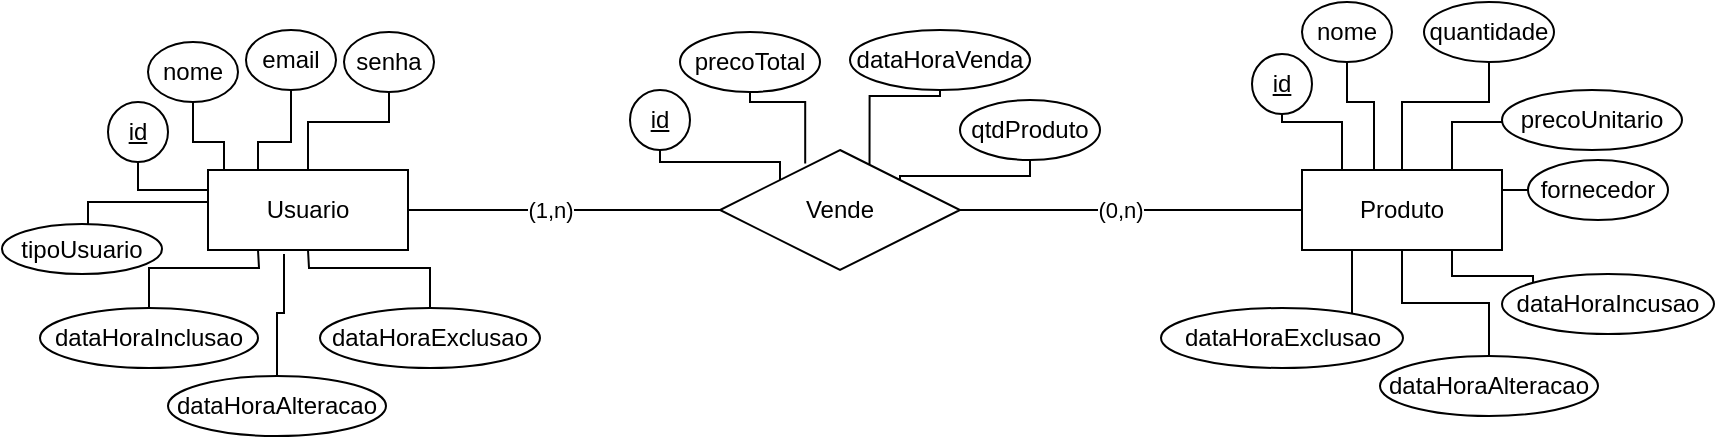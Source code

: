 <mxfile version="20.5.3" type="device" pages="3"><diagram id="OB9lppwr-rdNiMG65Nu_" name="Modelo Conceitual"><mxGraphModel dx="1422" dy="762" grid="1" gridSize="10" guides="1" tooltips="1" connect="1" arrows="1" fold="1" page="1" pageScale="1" pageWidth="1169" pageHeight="827" math="0" shadow="0"><root><mxCell id="0"/><mxCell id="1" parent="0"/><mxCell id="dzyLX2jycpbAWBO8p56G-15" value="" style="edgeStyle=orthogonalEdgeStyle;rounded=0;orthogonalLoop=1;jettySize=auto;html=1;endArrow=none;endFill=0;entryX=0;entryY=0.5;entryDx=0;entryDy=0;" parent="1" source="dzyLX2jycpbAWBO8p56G-10" target="dzyLX2jycpbAWBO8p56G-11" edge="1"><mxGeometry relative="1" as="geometry"><mxPoint x="449" y="417" as="targetPoint"/></mxGeometry></mxCell><mxCell id="2szGteIQ8pN-v9KQJm1P-29" value="(1,n)" style="edgeLabel;html=1;align=center;verticalAlign=middle;resizable=0;points=[];" parent="dzyLX2jycpbAWBO8p56G-15" vertex="1" connectable="0"><mxGeometry x="-0.156" y="-2" relative="1" as="geometry"><mxPoint x="5" y="-2" as="offset"/></mxGeometry></mxCell><mxCell id="dzyLX2jycpbAWBO8p56G-10" value="Usuario" style="whiteSpace=wrap;html=1;align=center;" parent="1" vertex="1"><mxGeometry x="264" y="397" width="100" height="40" as="geometry"/></mxCell><mxCell id="Txo3uSjLHRbJPgsirXai-2" style="edgeStyle=orthogonalEdgeStyle;rounded=0;orthogonalLoop=1;jettySize=auto;html=1;exitX=1;exitY=0;exitDx=0;exitDy=0;entryX=0.5;entryY=1;entryDx=0;entryDy=0;endArrow=none;endFill=0;" parent="1" source="dzyLX2jycpbAWBO8p56G-11" target="2szGteIQ8pN-v9KQJm1P-20" edge="1"><mxGeometry relative="1" as="geometry"><Array as="points"><mxPoint x="610" y="400"/><mxPoint x="675" y="400"/></Array></mxGeometry></mxCell><mxCell id="dzyLX2jycpbAWBO8p56G-11" value="Vende" style="shape=rhombus;perimeter=rhombusPerimeter;whiteSpace=wrap;html=1;align=center;" parent="1" vertex="1"><mxGeometry x="520" y="387" width="120" height="60" as="geometry"/></mxCell><mxCell id="dzyLX2jycpbAWBO8p56G-16" value="" style="edgeStyle=orthogonalEdgeStyle;rounded=0;orthogonalLoop=1;jettySize=auto;html=1;endArrow=none;endFill=0;" parent="1" source="dzyLX2jycpbAWBO8p56G-12" target="dzyLX2jycpbAWBO8p56G-11" edge="1"><mxGeometry relative="1" as="geometry"/></mxCell><mxCell id="Txo3uSjLHRbJPgsirXai-1" value="(0,n)" style="edgeLabel;html=1;align=center;verticalAlign=middle;resizable=0;points=[];" parent="dzyLX2jycpbAWBO8p56G-16" vertex="1" connectable="0"><mxGeometry x="-0.158" y="-2" relative="1" as="geometry"><mxPoint x="-19" y="2" as="offset"/></mxGeometry></mxCell><mxCell id="DW2xXvrFZIgf2HPN0glO-2" style="edgeStyle=orthogonalEdgeStyle;rounded=0;orthogonalLoop=1;jettySize=auto;html=1;exitX=0.75;exitY=1;exitDx=0;exitDy=0;entryX=0;entryY=0;entryDx=0;entryDy=0;endArrow=none;endFill=0;" parent="1" source="dzyLX2jycpbAWBO8p56G-12" target="dzyLX2jycpbAWBO8p56G-30" edge="1"><mxGeometry relative="1" as="geometry"><Array as="points"><mxPoint x="886" y="450"/><mxPoint x="926" y="450"/></Array></mxGeometry></mxCell><mxCell id="dzyLX2jycpbAWBO8p56G-12" value="Produto" style="whiteSpace=wrap;html=1;align=center;" parent="1" vertex="1"><mxGeometry x="811" y="397" width="100" height="40" as="geometry"/></mxCell><mxCell id="dzyLX2jycpbAWBO8p56G-21" style="edgeStyle=orthogonalEdgeStyle;rounded=0;orthogonalLoop=1;jettySize=auto;html=1;endArrow=none;endFill=0;entryX=0.25;entryY=0;entryDx=0;entryDy=0;exitX=0.5;exitY=1;exitDx=0;exitDy=0;" parent="1" source="dzyLX2jycpbAWBO8p56G-20" target="dzyLX2jycpbAWBO8p56G-12" edge="1"><mxGeometry relative="1" as="geometry"><Array as="points"><mxPoint x="801" y="373"/><mxPoint x="831" y="373"/><mxPoint x="831" y="397"/></Array></mxGeometry></mxCell><mxCell id="dzyLX2jycpbAWBO8p56G-20" value="id" style="ellipse;whiteSpace=wrap;html=1;align=center;fontStyle=4;" parent="1" vertex="1"><mxGeometry x="786" y="339" width="30" height="30" as="geometry"/></mxCell><mxCell id="dzyLX2jycpbAWBO8p56G-23" style="edgeStyle=orthogonalEdgeStyle;rounded=0;orthogonalLoop=1;jettySize=auto;html=1;entryX=0.355;entryY=0.002;entryDx=0;entryDy=0;endArrow=none;endFill=0;entryPerimeter=0;" parent="1" source="dzyLX2jycpbAWBO8p56G-22" target="dzyLX2jycpbAWBO8p56G-12" edge="1"><mxGeometry relative="1" as="geometry"><Array as="points"><mxPoint x="834" y="363"/><mxPoint x="847" y="363"/><mxPoint x="847" y="397"/></Array></mxGeometry></mxCell><mxCell id="dzyLX2jycpbAWBO8p56G-22" value="nome" style="ellipse;whiteSpace=wrap;html=1;align=center;" parent="1" vertex="1"><mxGeometry x="811" y="313" width="45" height="30" as="geometry"/></mxCell><mxCell id="dzyLX2jycpbAWBO8p56G-25" style="edgeStyle=orthogonalEdgeStyle;rounded=0;orthogonalLoop=1;jettySize=auto;html=1;entryX=0.5;entryY=0;entryDx=0;entryDy=0;endArrow=none;endFill=0;exitX=0.5;exitY=1;exitDx=0;exitDy=0;" parent="1" source="dzyLX2jycpbAWBO8p56G-24" target="dzyLX2jycpbAWBO8p56G-12" edge="1"><mxGeometry relative="1" as="geometry"><Array as="points"><mxPoint x="905" y="363"/><mxPoint x="861" y="363"/></Array></mxGeometry></mxCell><mxCell id="dzyLX2jycpbAWBO8p56G-24" value="quantidade" style="ellipse;whiteSpace=wrap;html=1;align=center;" parent="1" vertex="1"><mxGeometry x="872" y="313" width="65" height="30" as="geometry"/></mxCell><mxCell id="dzyLX2jycpbAWBO8p56G-27" style="edgeStyle=orthogonalEdgeStyle;rounded=0;orthogonalLoop=1;jettySize=auto;html=1;entryX=0.75;entryY=0;entryDx=0;entryDy=0;endArrow=none;endFill=0;exitX=0;exitY=1;exitDx=0;exitDy=0;" parent="1" source="dzyLX2jycpbAWBO8p56G-26" target="dzyLX2jycpbAWBO8p56G-12" edge="1"><mxGeometry relative="1" as="geometry"><Array as="points"><mxPoint x="924" y="373"/><mxPoint x="886" y="373"/></Array></mxGeometry></mxCell><mxCell id="dzyLX2jycpbAWBO8p56G-26" value="precoUnitario" style="ellipse;whiteSpace=wrap;html=1;align=center;" parent="1" vertex="1"><mxGeometry x="911" y="357" width="90" height="30" as="geometry"/></mxCell><mxCell id="dzyLX2jycpbAWBO8p56G-32" style="edgeStyle=orthogonalEdgeStyle;rounded=0;orthogonalLoop=1;jettySize=auto;html=1;entryX=1;entryY=0.25;entryDx=0;entryDy=0;endArrow=none;endFill=0;" parent="1" source="dzyLX2jycpbAWBO8p56G-28" target="dzyLX2jycpbAWBO8p56G-12" edge="1"><mxGeometry relative="1" as="geometry"><Array as="points"><mxPoint x="921" y="407"/><mxPoint x="921" y="407"/></Array></mxGeometry></mxCell><mxCell id="dzyLX2jycpbAWBO8p56G-28" value="fornecedor" style="ellipse;whiteSpace=wrap;html=1;align=center;" parent="1" vertex="1"><mxGeometry x="924" y="392" width="70" height="30" as="geometry"/></mxCell><mxCell id="dzyLX2jycpbAWBO8p56G-30" value="dataHoraIncusao" style="ellipse;whiteSpace=wrap;html=1;align=center;" parent="1" vertex="1"><mxGeometry x="911" y="449" width="106" height="30" as="geometry"/></mxCell><mxCell id="dzyLX2jycpbAWBO8p56G-34" style="edgeStyle=orthogonalEdgeStyle;rounded=0;orthogonalLoop=1;jettySize=auto;html=1;entryX=0.25;entryY=1;entryDx=0;entryDy=0;endArrow=none;endFill=0;exitX=0.5;exitY=0;exitDx=0;exitDy=0;" parent="1" source="dzyLX2jycpbAWBO8p56G-33" target="dzyLX2jycpbAWBO8p56G-12" edge="1"><mxGeometry relative="1" as="geometry"><Array as="points"><mxPoint x="836" y="473"/></Array></mxGeometry></mxCell><mxCell id="dzyLX2jycpbAWBO8p56G-33" value="dataHoraExclusao" style="ellipse;whiteSpace=wrap;html=1;align=center;" parent="1" vertex="1"><mxGeometry x="740.5" y="466" width="121" height="30" as="geometry"/></mxCell><mxCell id="dzyLX2jycpbAWBO8p56G-41" style="edgeStyle=orthogonalEdgeStyle;rounded=0;orthogonalLoop=1;jettySize=auto;html=1;entryX=0;entryY=0.25;entryDx=0;entryDy=0;endArrow=none;endFill=0;" parent="1" source="dzyLX2jycpbAWBO8p56G-39" target="dzyLX2jycpbAWBO8p56G-10" edge="1"><mxGeometry relative="1" as="geometry"><Array as="points"><mxPoint x="229" y="407"/></Array></mxGeometry></mxCell><mxCell id="dzyLX2jycpbAWBO8p56G-39" value="id" style="ellipse;whiteSpace=wrap;html=1;align=center;fontStyle=4;" parent="1" vertex="1"><mxGeometry x="214" y="363" width="30" height="30" as="geometry"/></mxCell><mxCell id="dzyLX2jycpbAWBO8p56G-43" style="edgeStyle=orthogonalEdgeStyle;rounded=0;orthogonalLoop=1;jettySize=auto;html=1;entryX=0.25;entryY=0;entryDx=0;entryDy=0;endArrow=none;endFill=0;" parent="1" source="dzyLX2jycpbAWBO8p56G-40" target="dzyLX2jycpbAWBO8p56G-10" edge="1"><mxGeometry relative="1" as="geometry"><Array as="points"><mxPoint x="256" y="383"/><mxPoint x="272" y="383"/><mxPoint x="272" y="397"/></Array></mxGeometry></mxCell><mxCell id="dzyLX2jycpbAWBO8p56G-40" value="nome" style="ellipse;whiteSpace=wrap;html=1;align=center;" parent="1" vertex="1"><mxGeometry x="234" y="333" width="45" height="30" as="geometry"/></mxCell><mxCell id="dzyLX2jycpbAWBO8p56G-45" style="edgeStyle=orthogonalEdgeStyle;rounded=0;orthogonalLoop=1;jettySize=auto;html=1;entryX=0.25;entryY=0;entryDx=0;entryDy=0;endArrow=none;endFill=0;" parent="1" source="dzyLX2jycpbAWBO8p56G-44" target="dzyLX2jycpbAWBO8p56G-10" edge="1"><mxGeometry relative="1" as="geometry"><Array as="points"><mxPoint x="306" y="383"/><mxPoint x="289" y="383"/></Array></mxGeometry></mxCell><mxCell id="dzyLX2jycpbAWBO8p56G-44" value="email" style="ellipse;whiteSpace=wrap;html=1;align=center;" parent="1" vertex="1"><mxGeometry x="283" y="327" width="45" height="30" as="geometry"/></mxCell><mxCell id="dzyLX2jycpbAWBO8p56G-47" style="edgeStyle=orthogonalEdgeStyle;rounded=0;orthogonalLoop=1;jettySize=auto;html=1;entryX=0.5;entryY=0;entryDx=0;entryDy=0;endArrow=none;endFill=0;" parent="1" source="dzyLX2jycpbAWBO8p56G-46" target="dzyLX2jycpbAWBO8p56G-10" edge="1"><mxGeometry relative="1" as="geometry"><Array as="points"><mxPoint x="354" y="373"/><mxPoint x="314" y="373"/></Array></mxGeometry></mxCell><mxCell id="dzyLX2jycpbAWBO8p56G-46" value="senha" style="ellipse;whiteSpace=wrap;html=1;align=center;" parent="1" vertex="1"><mxGeometry x="332" y="328" width="45" height="30" as="geometry"/></mxCell><mxCell id="2szGteIQ8pN-v9KQJm1P-12" style="edgeStyle=orthogonalEdgeStyle;rounded=0;orthogonalLoop=1;jettySize=auto;html=1;entryX=0;entryY=0.5;entryDx=0;entryDy=0;endArrow=none;endFill=0;" parent="1" source="2szGteIQ8pN-v9KQJm1P-1" target="dzyLX2jycpbAWBO8p56G-10" edge="1"><mxGeometry relative="1" as="geometry"><Array as="points"><mxPoint x="204" y="413"/><mxPoint x="264" y="413"/></Array></mxGeometry></mxCell><mxCell id="2szGteIQ8pN-v9KQJm1P-1" value="tipoUsuario" style="ellipse;whiteSpace=wrap;html=1;align=center;" parent="1" vertex="1"><mxGeometry x="161" y="424" width="80" height="25" as="geometry"/></mxCell><mxCell id="2szGteIQ8pN-v9KQJm1P-8" style="edgeStyle=orthogonalEdgeStyle;rounded=0;orthogonalLoop=1;jettySize=auto;html=1;entryX=0.5;entryY=1;entryDx=0;entryDy=0;endArrow=none;endFill=0;exitX=0.5;exitY=0;exitDx=0;exitDy=0;" parent="1" source="2szGteIQ8pN-v9KQJm1P-9" edge="1"><mxGeometry relative="1" as="geometry"><mxPoint x="314" y="437" as="targetPoint"/></mxGeometry></mxCell><mxCell id="2szGteIQ8pN-v9KQJm1P-9" value="dataHoraExclusao" style="ellipse;whiteSpace=wrap;html=1;align=center;" parent="1" vertex="1"><mxGeometry x="320" y="466" width="110" height="30" as="geometry"/></mxCell><mxCell id="2szGteIQ8pN-v9KQJm1P-10" style="edgeStyle=orthogonalEdgeStyle;rounded=0;orthogonalLoop=1;jettySize=auto;html=1;entryX=0.25;entryY=1;entryDx=0;entryDy=0;endArrow=none;endFill=0;" parent="1" source="2szGteIQ8pN-v9KQJm1P-11" edge="1"><mxGeometry relative="1" as="geometry"><mxPoint x="289" y="437" as="targetPoint"/></mxGeometry></mxCell><mxCell id="2szGteIQ8pN-v9KQJm1P-11" value="dataHoraInclusao" style="ellipse;whiteSpace=wrap;html=1;align=center;" parent="1" vertex="1"><mxGeometry x="180" y="466" width="109" height="30" as="geometry"/></mxCell><mxCell id="2szGteIQ8pN-v9KQJm1P-14" style="edgeStyle=orthogonalEdgeStyle;rounded=0;orthogonalLoop=1;jettySize=auto;html=1;entryX=0;entryY=0;entryDx=0;entryDy=0;endArrow=none;endFill=0;" parent="1" source="2szGteIQ8pN-v9KQJm1P-13" target="dzyLX2jycpbAWBO8p56G-11" edge="1"><mxGeometry relative="1" as="geometry"><Array as="points"><mxPoint x="490" y="393"/><mxPoint x="550" y="393"/></Array></mxGeometry></mxCell><mxCell id="2szGteIQ8pN-v9KQJm1P-13" value="id" style="ellipse;whiteSpace=wrap;html=1;align=center;fontStyle=4;" parent="1" vertex="1"><mxGeometry x="475" y="357" width="30" height="30" as="geometry"/></mxCell><mxCell id="2szGteIQ8pN-v9KQJm1P-17" style="edgeStyle=orthogonalEdgeStyle;rounded=0;orthogonalLoop=1;jettySize=auto;html=1;entryX=0.355;entryY=0.113;entryDx=0;entryDy=0;entryPerimeter=0;endArrow=none;endFill=0;exitX=1;exitY=1;exitDx=0;exitDy=0;" parent="1" target="dzyLX2jycpbAWBO8p56G-11" edge="1"><mxGeometry relative="1" as="geometry"><Array as="points"><mxPoint x="535" y="347"/><mxPoint x="535" y="363"/><mxPoint x="563" y="363"/></Array><mxPoint x="538.749" y="346.607" as="sourcePoint"/></mxGeometry></mxCell><mxCell id="2szGteIQ8pN-v9KQJm1P-20" value="qtdProduto" style="ellipse;whiteSpace=wrap;html=1;align=center;" parent="1" vertex="1"><mxGeometry x="640" y="362" width="70" height="30" as="geometry"/></mxCell><mxCell id="DW2xXvrFZIgf2HPN0glO-1" style="edgeStyle=orthogonalEdgeStyle;rounded=0;orthogonalLoop=1;jettySize=auto;html=1;entryX=0.623;entryY=0.117;entryDx=0;entryDy=0;entryPerimeter=0;endArrow=none;endFill=0;exitX=0;exitY=1;exitDx=0;exitDy=0;" parent="1" source="2szGteIQ8pN-v9KQJm1P-24" target="dzyLX2jycpbAWBO8p56G-11" edge="1"><mxGeometry relative="1" as="geometry"><Array as="points"><mxPoint x="630" y="346"/><mxPoint x="630" y="360"/><mxPoint x="595" y="360"/></Array></mxGeometry></mxCell><mxCell id="2szGteIQ8pN-v9KQJm1P-24" value="dataHoraVenda" style="ellipse;whiteSpace=wrap;html=1;align=center;" parent="1" vertex="1"><mxGeometry x="585" y="327" width="90" height="30" as="geometry"/></mxCell><mxCell id="n13D0piX1yz1_QzALFmb-1" value="precoTotal" style="ellipse;whiteSpace=wrap;html=1;align=center;" parent="1" vertex="1"><mxGeometry x="500" y="328" width="70" height="30" as="geometry"/></mxCell><mxCell id="ehakkXmJ5wqz8p7JcaBS-2" style="edgeStyle=orthogonalEdgeStyle;rounded=0;orthogonalLoop=1;jettySize=auto;html=1;entryX=0.38;entryY=1.05;entryDx=0;entryDy=0;entryPerimeter=0;endArrow=none;endFill=0;" parent="1" source="ehakkXmJ5wqz8p7JcaBS-1" target="dzyLX2jycpbAWBO8p56G-10" edge="1"><mxGeometry relative="1" as="geometry"/></mxCell><mxCell id="ehakkXmJ5wqz8p7JcaBS-1" value="dataHoraAlteracao" style="ellipse;whiteSpace=wrap;html=1;align=center;" parent="1" vertex="1"><mxGeometry x="244" y="500" width="109" height="30" as="geometry"/></mxCell><mxCell id="ehakkXmJ5wqz8p7JcaBS-3" style="edgeStyle=orthogonalEdgeStyle;rounded=0;orthogonalLoop=1;jettySize=auto;html=1;exitX=0.5;exitY=1;exitDx=0;exitDy=0;endArrow=none;endFill=0;" parent="1" source="ehakkXmJ5wqz8p7JcaBS-1" target="ehakkXmJ5wqz8p7JcaBS-1" edge="1"><mxGeometry relative="1" as="geometry"/></mxCell><mxCell id="ehakkXmJ5wqz8p7JcaBS-6" style="edgeStyle=orthogonalEdgeStyle;rounded=0;orthogonalLoop=1;jettySize=auto;html=1;endArrow=none;endFill=0;" parent="1" source="ehakkXmJ5wqz8p7JcaBS-4" target="dzyLX2jycpbAWBO8p56G-12" edge="1"><mxGeometry relative="1" as="geometry"/></mxCell><mxCell id="ehakkXmJ5wqz8p7JcaBS-4" value="dataHoraAlteracao" style="ellipse;whiteSpace=wrap;html=1;align=center;" parent="1" vertex="1"><mxGeometry x="850" y="490" width="109" height="30" as="geometry"/></mxCell><mxCell id="ehakkXmJ5wqz8p7JcaBS-5" style="edgeStyle=orthogonalEdgeStyle;rounded=0;orthogonalLoop=1;jettySize=auto;html=1;exitX=0.5;exitY=1;exitDx=0;exitDy=0;endArrow=none;endFill=0;" parent="1" source="dzyLX2jycpbAWBO8p56G-33" target="dzyLX2jycpbAWBO8p56G-33" edge="1"><mxGeometry relative="1" as="geometry"/></mxCell></root></mxGraphModel></diagram><diagram id="KXEafEsIGZHCnKGRv0k4" name="Modelo Lógico"><mxGraphModel dx="1422" dy="762" grid="1" gridSize="10" guides="1" tooltips="1" connect="1" arrows="1" fold="1" page="1" pageScale="1" pageWidth="1169" pageHeight="827" math="0" shadow="0"><root><mxCell id="0"/><mxCell id="1" parent="0"/><mxCell id="l21XDHz1w1v2qIq4sJKr-14" value="Usuario" style="shape=table;startSize=30;container=1;collapsible=1;childLayout=tableLayout;fixedRows=1;rowLines=0;fontStyle=1;align=center;resizeLast=1;" parent="1" vertex="1"><mxGeometry x="110" y="289" width="210" height="280" as="geometry"/></mxCell><mxCell id="l21XDHz1w1v2qIq4sJKr-15" value="" style="shape=tableRow;horizontal=0;startSize=0;swimlaneHead=0;swimlaneBody=0;fillColor=none;collapsible=0;dropTarget=0;points=[[0,0.5],[1,0.5]];portConstraint=eastwest;top=0;left=0;right=0;bottom=1;" parent="l21XDHz1w1v2qIq4sJKr-14" vertex="1"><mxGeometry y="30" width="210" height="30" as="geometry"/></mxCell><mxCell id="l21XDHz1w1v2qIq4sJKr-16" value="PK" style="shape=partialRectangle;connectable=0;fillColor=none;top=0;left=0;bottom=0;right=0;fontStyle=1;overflow=hidden;" parent="l21XDHz1w1v2qIq4sJKr-15" vertex="1"><mxGeometry width="30" height="30" as="geometry"><mxRectangle width="30" height="30" as="alternateBounds"/></mxGeometry></mxCell><mxCell id="l21XDHz1w1v2qIq4sJKr-17" value="id: int" style="shape=partialRectangle;connectable=0;fillColor=none;top=0;left=0;bottom=0;right=0;align=left;spacingLeft=6;fontStyle=5;overflow=hidden;" parent="l21XDHz1w1v2qIq4sJKr-15" vertex="1"><mxGeometry x="30" width="180" height="30" as="geometry"><mxRectangle width="180" height="30" as="alternateBounds"/></mxGeometry></mxCell><mxCell id="l21XDHz1w1v2qIq4sJKr-18" value="" style="shape=tableRow;horizontal=0;startSize=0;swimlaneHead=0;swimlaneBody=0;fillColor=none;collapsible=0;dropTarget=0;points=[[0,0.5],[1,0.5]];portConstraint=eastwest;top=0;left=0;right=0;bottom=0;" parent="l21XDHz1w1v2qIq4sJKr-14" vertex="1"><mxGeometry y="60" width="210" height="30" as="geometry"/></mxCell><mxCell id="l21XDHz1w1v2qIq4sJKr-19" value="" style="shape=partialRectangle;connectable=0;fillColor=none;top=0;left=0;bottom=0;right=0;editable=1;overflow=hidden;" parent="l21XDHz1w1v2qIq4sJKr-18" vertex="1"><mxGeometry width="30" height="30" as="geometry"><mxRectangle width="30" height="30" as="alternateBounds"/></mxGeometry></mxCell><mxCell id="l21XDHz1w1v2qIq4sJKr-20" value="nome: varchar(100)" style="shape=partialRectangle;connectable=0;fillColor=none;top=0;left=0;bottom=0;right=0;align=left;spacingLeft=6;overflow=hidden;" parent="l21XDHz1w1v2qIq4sJKr-18" vertex="1"><mxGeometry x="30" width="180" height="30" as="geometry"><mxRectangle width="180" height="30" as="alternateBounds"/></mxGeometry></mxCell><mxCell id="l21XDHz1w1v2qIq4sJKr-21" value="" style="shape=tableRow;horizontal=0;startSize=0;swimlaneHead=0;swimlaneBody=0;fillColor=none;collapsible=0;dropTarget=0;points=[[0,0.5],[1,0.5]];portConstraint=eastwest;top=0;left=0;right=0;bottom=0;" parent="l21XDHz1w1v2qIq4sJKr-14" vertex="1"><mxGeometry y="90" width="210" height="30" as="geometry"/></mxCell><mxCell id="l21XDHz1w1v2qIq4sJKr-22" value="" style="shape=partialRectangle;connectable=0;fillColor=none;top=0;left=0;bottom=0;right=0;editable=1;overflow=hidden;" parent="l21XDHz1w1v2qIq4sJKr-21" vertex="1"><mxGeometry width="30" height="30" as="geometry"><mxRectangle width="30" height="30" as="alternateBounds"/></mxGeometry></mxCell><mxCell id="l21XDHz1w1v2qIq4sJKr-23" value="email: varchar(100)" style="shape=partialRectangle;connectable=0;fillColor=none;top=0;left=0;bottom=0;right=0;align=left;spacingLeft=6;overflow=hidden;" parent="l21XDHz1w1v2qIq4sJKr-21" vertex="1"><mxGeometry x="30" width="180" height="30" as="geometry"><mxRectangle width="180" height="30" as="alternateBounds"/></mxGeometry></mxCell><mxCell id="l21XDHz1w1v2qIq4sJKr-24" value="" style="shape=tableRow;horizontal=0;startSize=0;swimlaneHead=0;swimlaneBody=0;fillColor=none;collapsible=0;dropTarget=0;points=[[0,0.5],[1,0.5]];portConstraint=eastwest;top=0;left=0;right=0;bottom=0;" parent="l21XDHz1w1v2qIq4sJKr-14" vertex="1"><mxGeometry y="120" width="210" height="30" as="geometry"/></mxCell><mxCell id="l21XDHz1w1v2qIq4sJKr-25" value="" style="shape=partialRectangle;connectable=0;fillColor=none;top=0;left=0;bottom=0;right=0;editable=1;overflow=hidden;" parent="l21XDHz1w1v2qIq4sJKr-24" vertex="1"><mxGeometry width="30" height="30" as="geometry"><mxRectangle width="30" height="30" as="alternateBounds"/></mxGeometry></mxCell><mxCell id="l21XDHz1w1v2qIq4sJKr-26" value="senha: varchar(100)" style="shape=partialRectangle;connectable=0;fillColor=none;top=0;left=0;bottom=0;right=0;align=left;spacingLeft=6;overflow=hidden;" parent="l21XDHz1w1v2qIq4sJKr-24" vertex="1"><mxGeometry x="30" width="180" height="30" as="geometry"><mxRectangle width="180" height="30" as="alternateBounds"/></mxGeometry></mxCell><mxCell id="s7i6ricLxb5Tx8i-xZ4m-1" value="" style="shape=tableRow;horizontal=0;startSize=0;swimlaneHead=0;swimlaneBody=0;fillColor=none;collapsible=0;dropTarget=0;points=[[0,0.5],[1,0.5]];portConstraint=eastwest;top=0;left=0;right=0;bottom=0;" parent="l21XDHz1w1v2qIq4sJKr-14" vertex="1"><mxGeometry y="150" width="210" height="30" as="geometry"/></mxCell><mxCell id="s7i6ricLxb5Tx8i-xZ4m-2" value="" style="shape=partialRectangle;connectable=0;fillColor=none;top=0;left=0;bottom=0;right=0;editable=1;overflow=hidden;" parent="s7i6ricLxb5Tx8i-xZ4m-1" vertex="1"><mxGeometry width="30" height="30" as="geometry"><mxRectangle width="30" height="30" as="alternateBounds"/></mxGeometry></mxCell><mxCell id="s7i6ricLxb5Tx8i-xZ4m-3" value="tipoUsuario: varchar(100)" style="shape=partialRectangle;connectable=0;fillColor=none;top=0;left=0;bottom=0;right=0;align=left;spacingLeft=6;overflow=hidden;" parent="s7i6ricLxb5Tx8i-xZ4m-1" vertex="1"><mxGeometry x="30" width="180" height="30" as="geometry"><mxRectangle width="180" height="30" as="alternateBounds"/></mxGeometry></mxCell><mxCell id="s7i6ricLxb5Tx8i-xZ4m-4" value="" style="shape=tableRow;horizontal=0;startSize=0;swimlaneHead=0;swimlaneBody=0;fillColor=none;collapsible=0;dropTarget=0;points=[[0,0.5],[1,0.5]];portConstraint=eastwest;top=0;left=0;right=0;bottom=0;" parent="l21XDHz1w1v2qIq4sJKr-14" vertex="1"><mxGeometry y="180" width="210" height="30" as="geometry"/></mxCell><mxCell id="s7i6ricLxb5Tx8i-xZ4m-5" value="" style="shape=partialRectangle;connectable=0;fillColor=none;top=0;left=0;bottom=0;right=0;editable=1;overflow=hidden;" parent="s7i6ricLxb5Tx8i-xZ4m-4" vertex="1"><mxGeometry width="30" height="30" as="geometry"><mxRectangle width="30" height="30" as="alternateBounds"/></mxGeometry></mxCell><mxCell id="s7i6ricLxb5Tx8i-xZ4m-6" value="dataHoraInclusao: datetime" style="shape=partialRectangle;connectable=0;fillColor=none;top=0;left=0;bottom=0;right=0;align=left;spacingLeft=6;overflow=hidden;" parent="s7i6ricLxb5Tx8i-xZ4m-4" vertex="1"><mxGeometry x="30" width="180" height="30" as="geometry"><mxRectangle width="180" height="30" as="alternateBounds"/></mxGeometry></mxCell><mxCell id="s7i6ricLxb5Tx8i-xZ4m-7" value="" style="shape=tableRow;horizontal=0;startSize=0;swimlaneHead=0;swimlaneBody=0;fillColor=none;collapsible=0;dropTarget=0;points=[[0,0.5],[1,0.5]];portConstraint=eastwest;top=0;left=0;right=0;bottom=0;" parent="l21XDHz1w1v2qIq4sJKr-14" vertex="1"><mxGeometry y="210" width="210" height="30" as="geometry"/></mxCell><mxCell id="s7i6ricLxb5Tx8i-xZ4m-8" value="" style="shape=partialRectangle;connectable=0;fillColor=none;top=0;left=0;bottom=0;right=0;editable=1;overflow=hidden;" parent="s7i6ricLxb5Tx8i-xZ4m-7" vertex="1"><mxGeometry width="30" height="30" as="geometry"><mxRectangle width="30" height="30" as="alternateBounds"/></mxGeometry></mxCell><mxCell id="s7i6ricLxb5Tx8i-xZ4m-9" value="dataHoraAlteracao: datetime" style="shape=partialRectangle;connectable=0;fillColor=none;top=0;left=0;bottom=0;right=0;align=left;spacingLeft=6;overflow=hidden;" parent="s7i6ricLxb5Tx8i-xZ4m-7" vertex="1"><mxGeometry x="30" width="180" height="30" as="geometry"><mxRectangle width="180" height="30" as="alternateBounds"/></mxGeometry></mxCell><mxCell id="vGY_Ex6bZKk4yXS_QQoA-1" value="" style="shape=tableRow;horizontal=0;startSize=0;swimlaneHead=0;swimlaneBody=0;fillColor=none;collapsible=0;dropTarget=0;points=[[0,0.5],[1,0.5]];portConstraint=eastwest;top=0;left=0;right=0;bottom=0;" parent="l21XDHz1w1v2qIq4sJKr-14" vertex="1"><mxGeometry y="240" width="210" height="30" as="geometry"/></mxCell><mxCell id="vGY_Ex6bZKk4yXS_QQoA-2" value="" style="shape=partialRectangle;connectable=0;fillColor=none;top=0;left=0;bottom=0;right=0;editable=1;overflow=hidden;" parent="vGY_Ex6bZKk4yXS_QQoA-1" vertex="1"><mxGeometry width="30" height="30" as="geometry"><mxRectangle width="30" height="30" as="alternateBounds"/></mxGeometry></mxCell><mxCell id="vGY_Ex6bZKk4yXS_QQoA-3" value="dataHoraExclusao: datetime" style="shape=partialRectangle;connectable=0;fillColor=none;top=0;left=0;bottom=0;right=0;align=left;spacingLeft=6;overflow=hidden;" parent="vGY_Ex6bZKk4yXS_QQoA-1" vertex="1"><mxGeometry x="30" width="180" height="30" as="geometry"><mxRectangle width="180" height="30" as="alternateBounds"/></mxGeometry></mxCell><mxCell id="l21XDHz1w1v2qIq4sJKr-40" value="Produto" style="shape=table;startSize=30;container=1;collapsible=1;childLayout=tableLayout;fixedRows=1;rowLines=0;fontStyle=1;align=center;resizeLast=1;" parent="1" vertex="1"><mxGeometry x="840" y="289" width="200" height="280" as="geometry"/></mxCell><mxCell id="l21XDHz1w1v2qIq4sJKr-41" value="" style="shape=tableRow;horizontal=0;startSize=0;swimlaneHead=0;swimlaneBody=0;fillColor=none;collapsible=0;dropTarget=0;points=[[0,0.5],[1,0.5]];portConstraint=eastwest;top=0;left=0;right=0;bottom=1;" parent="l21XDHz1w1v2qIq4sJKr-40" vertex="1"><mxGeometry y="30" width="200" height="30" as="geometry"/></mxCell><mxCell id="l21XDHz1w1v2qIq4sJKr-42" value="PK" style="shape=partialRectangle;connectable=0;fillColor=none;top=0;left=0;bottom=0;right=0;fontStyle=1;overflow=hidden;" parent="l21XDHz1w1v2qIq4sJKr-41" vertex="1"><mxGeometry width="30" height="30" as="geometry"><mxRectangle width="30" height="30" as="alternateBounds"/></mxGeometry></mxCell><mxCell id="l21XDHz1w1v2qIq4sJKr-43" value="id: int" style="shape=partialRectangle;connectable=0;fillColor=none;top=0;left=0;bottom=0;right=0;align=left;spacingLeft=6;fontStyle=5;overflow=hidden;" parent="l21XDHz1w1v2qIq4sJKr-41" vertex="1"><mxGeometry x="30" width="170" height="30" as="geometry"><mxRectangle width="170" height="30" as="alternateBounds"/></mxGeometry></mxCell><mxCell id="l21XDHz1w1v2qIq4sJKr-44" value="" style="shape=tableRow;horizontal=0;startSize=0;swimlaneHead=0;swimlaneBody=0;fillColor=none;collapsible=0;dropTarget=0;points=[[0,0.5],[1,0.5]];portConstraint=eastwest;top=0;left=0;right=0;bottom=0;" parent="l21XDHz1w1v2qIq4sJKr-40" vertex="1"><mxGeometry y="60" width="200" height="30" as="geometry"/></mxCell><mxCell id="l21XDHz1w1v2qIq4sJKr-45" value="" style="shape=partialRectangle;connectable=0;fillColor=none;top=0;left=0;bottom=0;right=0;editable=1;overflow=hidden;" parent="l21XDHz1w1v2qIq4sJKr-44" vertex="1"><mxGeometry width="30" height="30" as="geometry"><mxRectangle width="30" height="30" as="alternateBounds"/></mxGeometry></mxCell><mxCell id="l21XDHz1w1v2qIq4sJKr-46" value="nome: varchar(100)" style="shape=partialRectangle;connectable=0;fillColor=none;top=0;left=0;bottom=0;right=0;align=left;spacingLeft=6;overflow=hidden;" parent="l21XDHz1w1v2qIq4sJKr-44" vertex="1"><mxGeometry x="30" width="170" height="30" as="geometry"><mxRectangle width="170" height="30" as="alternateBounds"/></mxGeometry></mxCell><mxCell id="l21XDHz1w1v2qIq4sJKr-47" value="" style="shape=tableRow;horizontal=0;startSize=0;swimlaneHead=0;swimlaneBody=0;fillColor=none;collapsible=0;dropTarget=0;points=[[0,0.5],[1,0.5]];portConstraint=eastwest;top=0;left=0;right=0;bottom=0;" parent="l21XDHz1w1v2qIq4sJKr-40" vertex="1"><mxGeometry y="90" width="200" height="30" as="geometry"/></mxCell><mxCell id="l21XDHz1w1v2qIq4sJKr-48" value="" style="shape=partialRectangle;connectable=0;fillColor=none;top=0;left=0;bottom=0;right=0;editable=1;overflow=hidden;" parent="l21XDHz1w1v2qIq4sJKr-47" vertex="1"><mxGeometry width="30" height="30" as="geometry"><mxRectangle width="30" height="30" as="alternateBounds"/></mxGeometry></mxCell><mxCell id="l21XDHz1w1v2qIq4sJKr-49" value="quantidade: int" style="shape=partialRectangle;connectable=0;fillColor=none;top=0;left=0;bottom=0;right=0;align=left;spacingLeft=6;overflow=hidden;" parent="l21XDHz1w1v2qIq4sJKr-47" vertex="1"><mxGeometry x="30" width="170" height="30" as="geometry"><mxRectangle width="170" height="30" as="alternateBounds"/></mxGeometry></mxCell><mxCell id="l21XDHz1w1v2qIq4sJKr-50" value="" style="shape=tableRow;horizontal=0;startSize=0;swimlaneHead=0;swimlaneBody=0;fillColor=none;collapsible=0;dropTarget=0;points=[[0,0.5],[1,0.5]];portConstraint=eastwest;top=0;left=0;right=0;bottom=0;" parent="l21XDHz1w1v2qIq4sJKr-40" vertex="1"><mxGeometry y="120" width="200" height="30" as="geometry"/></mxCell><mxCell id="l21XDHz1w1v2qIq4sJKr-51" value="" style="shape=partialRectangle;connectable=0;fillColor=none;top=0;left=0;bottom=0;right=0;editable=1;overflow=hidden;" parent="l21XDHz1w1v2qIq4sJKr-50" vertex="1"><mxGeometry width="30" height="30" as="geometry"><mxRectangle width="30" height="30" as="alternateBounds"/></mxGeometry></mxCell><mxCell id="l21XDHz1w1v2qIq4sJKr-52" value="precoUnitario: float" style="shape=partialRectangle;connectable=0;fillColor=none;top=0;left=0;bottom=0;right=0;align=left;spacingLeft=6;overflow=hidden;" parent="l21XDHz1w1v2qIq4sJKr-50" vertex="1"><mxGeometry x="30" width="170" height="30" as="geometry"><mxRectangle width="170" height="30" as="alternateBounds"/></mxGeometry></mxCell><mxCell id="FVdFlaXCldU7hCbkJYHn-1" value="" style="shape=tableRow;horizontal=0;startSize=0;swimlaneHead=0;swimlaneBody=0;fillColor=none;collapsible=0;dropTarget=0;points=[[0,0.5],[1,0.5]];portConstraint=eastwest;top=0;left=0;right=0;bottom=0;" parent="l21XDHz1w1v2qIq4sJKr-40" vertex="1"><mxGeometry y="150" width="200" height="30" as="geometry"/></mxCell><mxCell id="FVdFlaXCldU7hCbkJYHn-2" value="" style="shape=partialRectangle;connectable=0;fillColor=none;top=0;left=0;bottom=0;right=0;editable=1;overflow=hidden;" parent="FVdFlaXCldU7hCbkJYHn-1" vertex="1"><mxGeometry width="30" height="30" as="geometry"><mxRectangle width="30" height="30" as="alternateBounds"/></mxGeometry></mxCell><mxCell id="FVdFlaXCldU7hCbkJYHn-3" value="fornecedor: varchar(100)" style="shape=partialRectangle;connectable=0;fillColor=none;top=0;left=0;bottom=0;right=0;align=left;spacingLeft=6;overflow=hidden;" parent="FVdFlaXCldU7hCbkJYHn-1" vertex="1"><mxGeometry x="30" width="170" height="30" as="geometry"><mxRectangle width="170" height="30" as="alternateBounds"/></mxGeometry></mxCell><mxCell id="FVdFlaXCldU7hCbkJYHn-4" value="" style="shape=tableRow;horizontal=0;startSize=0;swimlaneHead=0;swimlaneBody=0;fillColor=none;collapsible=0;dropTarget=0;points=[[0,0.5],[1,0.5]];portConstraint=eastwest;top=0;left=0;right=0;bottom=0;" parent="l21XDHz1w1v2qIq4sJKr-40" vertex="1"><mxGeometry y="180" width="200" height="30" as="geometry"/></mxCell><mxCell id="FVdFlaXCldU7hCbkJYHn-5" value="" style="shape=partialRectangle;connectable=0;fillColor=none;top=0;left=0;bottom=0;right=0;editable=1;overflow=hidden;" parent="FVdFlaXCldU7hCbkJYHn-4" vertex="1"><mxGeometry width="30" height="30" as="geometry"><mxRectangle width="30" height="30" as="alternateBounds"/></mxGeometry></mxCell><mxCell id="FVdFlaXCldU7hCbkJYHn-6" value="dataHoraInclusao: datetime" style="shape=partialRectangle;connectable=0;fillColor=none;top=0;left=0;bottom=0;right=0;align=left;spacingLeft=6;overflow=hidden;" parent="FVdFlaXCldU7hCbkJYHn-4" vertex="1"><mxGeometry x="30" width="170" height="30" as="geometry"><mxRectangle width="170" height="30" as="alternateBounds"/></mxGeometry></mxCell><mxCell id="vGY_Ex6bZKk4yXS_QQoA-4" value="" style="shape=tableRow;horizontal=0;startSize=0;swimlaneHead=0;swimlaneBody=0;fillColor=none;collapsible=0;dropTarget=0;points=[[0,0.5],[1,0.5]];portConstraint=eastwest;top=0;left=0;right=0;bottom=0;" parent="l21XDHz1w1v2qIq4sJKr-40" vertex="1"><mxGeometry y="210" width="200" height="30" as="geometry"/></mxCell><mxCell id="vGY_Ex6bZKk4yXS_QQoA-5" value="" style="shape=partialRectangle;connectable=0;fillColor=none;top=0;left=0;bottom=0;right=0;editable=1;overflow=hidden;" parent="vGY_Ex6bZKk4yXS_QQoA-4" vertex="1"><mxGeometry width="30" height="30" as="geometry"><mxRectangle width="30" height="30" as="alternateBounds"/></mxGeometry></mxCell><mxCell id="vGY_Ex6bZKk4yXS_QQoA-6" value="dataHoraAlteracao: datetime" style="shape=partialRectangle;connectable=0;fillColor=none;top=0;left=0;bottom=0;right=0;align=left;spacingLeft=6;overflow=hidden;" parent="vGY_Ex6bZKk4yXS_QQoA-4" vertex="1"><mxGeometry x="30" width="170" height="30" as="geometry"><mxRectangle width="170" height="30" as="alternateBounds"/></mxGeometry></mxCell><mxCell id="FVdFlaXCldU7hCbkJYHn-7" value="" style="shape=tableRow;horizontal=0;startSize=0;swimlaneHead=0;swimlaneBody=0;fillColor=none;collapsible=0;dropTarget=0;points=[[0,0.5],[1,0.5]];portConstraint=eastwest;top=0;left=0;right=0;bottom=0;" parent="l21XDHz1w1v2qIq4sJKr-40" vertex="1"><mxGeometry y="240" width="200" height="30" as="geometry"/></mxCell><mxCell id="FVdFlaXCldU7hCbkJYHn-8" value="" style="shape=partialRectangle;connectable=0;fillColor=none;top=0;left=0;bottom=0;right=0;editable=1;overflow=hidden;" parent="FVdFlaXCldU7hCbkJYHn-7" vertex="1"><mxGeometry width="30" height="30" as="geometry"><mxRectangle width="30" height="30" as="alternateBounds"/></mxGeometry></mxCell><mxCell id="FVdFlaXCldU7hCbkJYHn-9" value="dataHoraExclusao: datetime" style="shape=partialRectangle;connectable=0;fillColor=none;top=0;left=0;bottom=0;right=0;align=left;spacingLeft=6;overflow=hidden;" parent="FVdFlaXCldU7hCbkJYHn-7" vertex="1"><mxGeometry x="30" width="170" height="30" as="geometry"><mxRectangle width="170" height="30" as="alternateBounds"/></mxGeometry></mxCell><mxCell id="FVdFlaXCldU7hCbkJYHn-26" value="Venda" style="shape=table;startSize=30;container=1;collapsible=1;childLayout=tableLayout;fixedRows=1;rowLines=0;fontStyle=1;align=center;resizeLast=1;" parent="1" vertex="1"><mxGeometry x="485" y="304" width="200" height="220" as="geometry"/></mxCell><mxCell id="FVdFlaXCldU7hCbkJYHn-27" value="" style="shape=tableRow;horizontal=0;startSize=0;swimlaneHead=0;swimlaneBody=0;fillColor=none;collapsible=0;dropTarget=0;points=[[0,0.5],[1,0.5]];portConstraint=eastwest;top=0;left=0;right=0;bottom=1;" parent="FVdFlaXCldU7hCbkJYHn-26" vertex="1"><mxGeometry y="30" width="200" height="30" as="geometry"/></mxCell><mxCell id="FVdFlaXCldU7hCbkJYHn-28" value="PK" style="shape=partialRectangle;connectable=0;fillColor=none;top=0;left=0;bottom=0;right=0;fontStyle=1;overflow=hidden;" parent="FVdFlaXCldU7hCbkJYHn-27" vertex="1"><mxGeometry width="30" height="30" as="geometry"><mxRectangle width="30" height="30" as="alternateBounds"/></mxGeometry></mxCell><mxCell id="FVdFlaXCldU7hCbkJYHn-29" value="id: int" style="shape=partialRectangle;connectable=0;fillColor=none;top=0;left=0;bottom=0;right=0;align=left;spacingLeft=6;fontStyle=5;overflow=hidden;" parent="FVdFlaXCldU7hCbkJYHn-27" vertex="1"><mxGeometry x="30" width="170" height="30" as="geometry"><mxRectangle width="170" height="30" as="alternateBounds"/></mxGeometry></mxCell><mxCell id="FVdFlaXCldU7hCbkJYHn-39" value="" style="shape=tableRow;horizontal=0;startSize=0;swimlaneHead=0;swimlaneBody=0;fillColor=none;collapsible=0;dropTarget=0;points=[[0,0.5],[1,0.5]];portConstraint=eastwest;top=0;left=0;right=0;bottom=1;" parent="FVdFlaXCldU7hCbkJYHn-26" vertex="1"><mxGeometry y="60" width="200" height="30" as="geometry"/></mxCell><mxCell id="FVdFlaXCldU7hCbkJYHn-40" value="FK" style="shape=partialRectangle;connectable=0;fillColor=none;top=0;left=0;bottom=0;right=0;fontStyle=1;overflow=hidden;" parent="FVdFlaXCldU7hCbkJYHn-39" vertex="1"><mxGeometry width="30" height="30" as="geometry"><mxRectangle width="30" height="30" as="alternateBounds"/></mxGeometry></mxCell><mxCell id="FVdFlaXCldU7hCbkJYHn-41" value="idUsuario: int" style="shape=partialRectangle;connectable=0;fillColor=none;top=0;left=0;bottom=0;right=0;align=left;spacingLeft=6;fontStyle=5;overflow=hidden;" parent="FVdFlaXCldU7hCbkJYHn-39" vertex="1"><mxGeometry x="30" width="170" height="30" as="geometry"><mxRectangle width="170" height="30" as="alternateBounds"/></mxGeometry></mxCell><mxCell id="FVdFlaXCldU7hCbkJYHn-42" value="" style="shape=tableRow;horizontal=0;startSize=0;swimlaneHead=0;swimlaneBody=0;fillColor=none;collapsible=0;dropTarget=0;points=[[0,0.5],[1,0.5]];portConstraint=eastwest;top=0;left=0;right=0;bottom=1;" parent="FVdFlaXCldU7hCbkJYHn-26" vertex="1"><mxGeometry y="90" width="200" height="30" as="geometry"/></mxCell><mxCell id="FVdFlaXCldU7hCbkJYHn-43" value="FK" style="shape=partialRectangle;connectable=0;fillColor=none;top=0;left=0;bottom=0;right=0;fontStyle=1;overflow=hidden;" parent="FVdFlaXCldU7hCbkJYHn-42" vertex="1"><mxGeometry width="30" height="30" as="geometry"><mxRectangle width="30" height="30" as="alternateBounds"/></mxGeometry></mxCell><mxCell id="FVdFlaXCldU7hCbkJYHn-44" value="idProduto: int" style="shape=partialRectangle;connectable=0;fillColor=none;top=0;left=0;bottom=0;right=0;align=left;spacingLeft=6;fontStyle=5;overflow=hidden;" parent="FVdFlaXCldU7hCbkJYHn-42" vertex="1"><mxGeometry x="30" width="170" height="30" as="geometry"><mxRectangle width="170" height="30" as="alternateBounds"/></mxGeometry></mxCell><mxCell id="FVdFlaXCldU7hCbkJYHn-30" value="" style="shape=tableRow;horizontal=0;startSize=0;swimlaneHead=0;swimlaneBody=0;fillColor=none;collapsible=0;dropTarget=0;points=[[0,0.5],[1,0.5]];portConstraint=eastwest;top=0;left=0;right=0;bottom=0;" parent="FVdFlaXCldU7hCbkJYHn-26" vertex="1"><mxGeometry y="120" width="200" height="30" as="geometry"/></mxCell><mxCell id="FVdFlaXCldU7hCbkJYHn-31" value="" style="shape=partialRectangle;connectable=0;fillColor=none;top=0;left=0;bottom=0;right=0;editable=1;overflow=hidden;" parent="FVdFlaXCldU7hCbkJYHn-30" vertex="1"><mxGeometry width="30" height="30" as="geometry"><mxRectangle width="30" height="30" as="alternateBounds"/></mxGeometry></mxCell><mxCell id="FVdFlaXCldU7hCbkJYHn-32" value="qtdProduto: int" style="shape=partialRectangle;connectable=0;fillColor=none;top=0;left=0;bottom=0;right=0;align=left;spacingLeft=6;overflow=hidden;" parent="FVdFlaXCldU7hCbkJYHn-30" vertex="1"><mxGeometry x="30" width="170" height="30" as="geometry"><mxRectangle width="170" height="30" as="alternateBounds"/></mxGeometry></mxCell><mxCell id="FVdFlaXCldU7hCbkJYHn-33" value="" style="shape=tableRow;horizontal=0;startSize=0;swimlaneHead=0;swimlaneBody=0;fillColor=none;collapsible=0;dropTarget=0;points=[[0,0.5],[1,0.5]];portConstraint=eastwest;top=0;left=0;right=0;bottom=0;" parent="FVdFlaXCldU7hCbkJYHn-26" vertex="1"><mxGeometry y="150" width="200" height="30" as="geometry"/></mxCell><mxCell id="FVdFlaXCldU7hCbkJYHn-34" value="" style="shape=partialRectangle;connectable=0;fillColor=none;top=0;left=0;bottom=0;right=0;editable=1;overflow=hidden;" parent="FVdFlaXCldU7hCbkJYHn-33" vertex="1"><mxGeometry width="30" height="30" as="geometry"><mxRectangle width="30" height="30" as="alternateBounds"/></mxGeometry></mxCell><mxCell id="FVdFlaXCldU7hCbkJYHn-35" value="precoTotal: float" style="shape=partialRectangle;connectable=0;fillColor=none;top=0;left=0;bottom=0;right=0;align=left;spacingLeft=6;overflow=hidden;" parent="FVdFlaXCldU7hCbkJYHn-33" vertex="1"><mxGeometry x="30" width="170" height="30" as="geometry"><mxRectangle width="170" height="30" as="alternateBounds"/></mxGeometry></mxCell><mxCell id="_fUIf4Y5Is01PukZkFDu-1" value="" style="shape=tableRow;horizontal=0;startSize=0;swimlaneHead=0;swimlaneBody=0;fillColor=none;collapsible=0;dropTarget=0;points=[[0,0.5],[1,0.5]];portConstraint=eastwest;top=0;left=0;right=0;bottom=0;" parent="FVdFlaXCldU7hCbkJYHn-26" vertex="1"><mxGeometry y="180" width="200" height="30" as="geometry"/></mxCell><mxCell id="_fUIf4Y5Is01PukZkFDu-2" value="" style="shape=partialRectangle;connectable=0;fillColor=none;top=0;left=0;bottom=0;right=0;editable=1;overflow=hidden;" parent="_fUIf4Y5Is01PukZkFDu-1" vertex="1"><mxGeometry width="30" height="30" as="geometry"><mxRectangle width="30" height="30" as="alternateBounds"/></mxGeometry></mxCell><mxCell id="_fUIf4Y5Is01PukZkFDu-3" value="dataHoraVenda: datetime" style="shape=partialRectangle;connectable=0;fillColor=none;top=0;left=0;bottom=0;right=0;align=left;spacingLeft=6;overflow=hidden;" parent="_fUIf4Y5Is01PukZkFDu-1" vertex="1"><mxGeometry x="30" width="170" height="30" as="geometry"><mxRectangle width="170" height="30" as="alternateBounds"/></mxGeometry></mxCell><mxCell id="UNAChfLcyhT_Dep_LBQH-1" style="edgeStyle=orthogonalEdgeStyle;rounded=0;orthogonalLoop=1;jettySize=auto;html=1;exitX=1;exitY=0.5;exitDx=0;exitDy=0;entryX=0;entryY=0.5;entryDx=0;entryDy=0;endArrow=none;endFill=0;" parent="1" source="l21XDHz1w1v2qIq4sJKr-24" target="FVdFlaXCldU7hCbkJYHn-30" edge="1"><mxGeometry relative="1" as="geometry"/></mxCell><mxCell id="UNAChfLcyhT_Dep_LBQH-3" value="(1,1)" style="edgeLabel;html=1;align=center;verticalAlign=middle;resizable=0;points=[];" parent="UNAChfLcyhT_Dep_LBQH-1" vertex="1" connectable="0"><mxGeometry x="-0.74" relative="1" as="geometry"><mxPoint as="offset"/></mxGeometry></mxCell><mxCell id="UNAChfLcyhT_Dep_LBQH-4" value="(1,n)" style="edgeLabel;html=1;align=center;verticalAlign=middle;resizable=0;points=[];" parent="UNAChfLcyhT_Dep_LBQH-1" vertex="1" connectable="0"><mxGeometry x="0.729" y="-1" relative="1" as="geometry"><mxPoint as="offset"/></mxGeometry></mxCell><mxCell id="UNAChfLcyhT_Dep_LBQH-2" style="edgeStyle=orthogonalEdgeStyle;rounded=0;orthogonalLoop=1;jettySize=auto;html=1;exitX=0;exitY=0.5;exitDx=0;exitDy=0;entryX=1;entryY=0.5;entryDx=0;entryDy=0;endArrow=none;endFill=0;" parent="1" source="l21XDHz1w1v2qIq4sJKr-50" target="FVdFlaXCldU7hCbkJYHn-30" edge="1"><mxGeometry relative="1" as="geometry"/></mxCell><mxCell id="5oXkMDt7XwzaNi7IsReI-1" value="(1,1)" style="edgeLabel;html=1;align=center;verticalAlign=middle;resizable=0;points=[];" parent="UNAChfLcyhT_Dep_LBQH-2" vertex="1" connectable="0"><mxGeometry x="-0.716" y="-2" relative="1" as="geometry"><mxPoint as="offset"/></mxGeometry></mxCell><mxCell id="5oXkMDt7XwzaNi7IsReI-2" value="(0,n)" style="edgeLabel;html=1;align=center;verticalAlign=middle;resizable=0;points=[];" parent="UNAChfLcyhT_Dep_LBQH-2" vertex="1" connectable="0"><mxGeometry x="0.739" relative="1" as="geometry"><mxPoint as="offset"/></mxGeometry></mxCell></root></mxGraphModel></diagram><diagram id="IVPMWA6mBfoCtuCODTaA" name="Diagrama de Classes"><mxGraphModel dx="1422" dy="762" grid="1" gridSize="10" guides="1" tooltips="1" connect="1" arrows="1" fold="1" page="1" pageScale="1" pageWidth="1169" pageHeight="827" math="0" shadow="0"><root><mxCell id="0"/><mxCell id="1" parent="0"/><mxCell id="6Z_4XwTlM0xCPwawntar-6" style="edgeStyle=orthogonalEdgeStyle;rounded=0;orthogonalLoop=1;jettySize=auto;html=1;exitX=0.5;exitY=0;exitDx=0;exitDy=0;entryX=0.513;entryY=1.038;entryDx=0;entryDy=0;entryPerimeter=0;endArrow=diamond;endFill=1;" parent="1" source="492vjWvnLDN2Qe8sHET6-72" target="492vjWvnLDN2Qe8sHET6-128" edge="1"><mxGeometry relative="1" as="geometry"/></mxCell><mxCell id="492vjWvnLDN2Qe8sHET6-72" value="enumTipoUsuario" style="swimlane;fontStyle=0;childLayout=stackLayout;horizontal=1;startSize=26;horizontalStack=0;resizeParent=1;resizeParentMax=0;resizeLast=0;collapsible=1;marginBottom=0;align=center;fontSize=14;" parent="1" vertex="1"><mxGeometry x="154.5" y="572" width="160" height="86" as="geometry"/></mxCell><mxCell id="492vjWvnLDN2Qe8sHET6-73" value="gerente," style="text;strokeColor=none;fillColor=none;spacingLeft=4;spacingRight=4;overflow=hidden;rotatable=0;points=[[0,0.5],[1,0.5]];portConstraint=eastwest;fontSize=12;" parent="492vjWvnLDN2Qe8sHET6-72" vertex="1"><mxGeometry y="26" width="160" height="30" as="geometry"/></mxCell><mxCell id="492vjWvnLDN2Qe8sHET6-74" value="caixa" style="text;strokeColor=none;fillColor=none;spacingLeft=4;spacingRight=4;overflow=hidden;rotatable=0;points=[[0,0.5],[1,0.5]];portConstraint=eastwest;fontSize=12;" parent="492vjWvnLDN2Qe8sHET6-72" vertex="1"><mxGeometry y="56" width="160" height="30" as="geometry"/></mxCell><mxCell id="492vjWvnLDN2Qe8sHET6-77" value="((enumerate))" style="text;html=1;align=center;verticalAlign=middle;resizable=0;points=[];autosize=1;strokeColor=none;fillColor=none;" parent="1" vertex="1"><mxGeometry x="137" y="542" width="100" height="30" as="geometry"/></mxCell><mxCell id="492vjWvnLDN2Qe8sHET6-116" value="Usuario" style="swimlane;fontStyle=1;align=center;verticalAlign=top;childLayout=stackLayout;horizontal=1;startSize=26;horizontalStack=0;resizeParent=1;resizeParentMax=0;resizeLast=0;collapsible=1;marginBottom=0;" parent="1" vertex="1"><mxGeometry x="130" y="146" width="235" height="372" as="geometry"/></mxCell><mxCell id="492vjWvnLDN2Qe8sHET6-117" value="- id: int" style="text;strokeColor=none;fillColor=none;align=left;verticalAlign=top;spacingLeft=4;spacingRight=4;overflow=hidden;rotatable=0;points=[[0,0.5],[1,0.5]];portConstraint=eastwest;" parent="492vjWvnLDN2Qe8sHET6-116" vertex="1"><mxGeometry y="26" width="235" height="26" as="geometry"/></mxCell><mxCell id="492vjWvnLDN2Qe8sHET6-118" value="+ nome: string" style="text;strokeColor=none;fillColor=none;align=left;verticalAlign=top;spacingLeft=4;spacingRight=4;overflow=hidden;rotatable=0;points=[[0,0.5],[1,0.5]];portConstraint=eastwest;" parent="492vjWvnLDN2Qe8sHET6-116" vertex="1"><mxGeometry y="52" width="235" height="26" as="geometry"/></mxCell><mxCell id="492vjWvnLDN2Qe8sHET6-119" value="+ email: string" style="text;strokeColor=none;fillColor=none;align=left;verticalAlign=top;spacingLeft=4;spacingRight=4;overflow=hidden;rotatable=0;points=[[0,0.5],[1,0.5]];portConstraint=eastwest;" parent="492vjWvnLDN2Qe8sHET6-116" vertex="1"><mxGeometry y="78" width="235" height="26" as="geometry"/></mxCell><mxCell id="492vjWvnLDN2Qe8sHET6-120" value="+ senha: string" style="text;strokeColor=none;fillColor=none;align=left;verticalAlign=top;spacingLeft=4;spacingRight=4;overflow=hidden;rotatable=0;points=[[0,0.5],[1,0.5]];portConstraint=eastwest;" parent="492vjWvnLDN2Qe8sHET6-116" vertex="1"><mxGeometry y="104" width="235" height="26" as="geometry"/></mxCell><mxCell id="492vjWvnLDN2Qe8sHET6-124" value="+ tipoUsuario: enumTipoUsuario" style="text;strokeColor=none;fillColor=none;align=left;verticalAlign=top;spacingLeft=4;spacingRight=4;overflow=hidden;rotatable=0;points=[[0,0.5],[1,0.5]];portConstraint=eastwest;" parent="492vjWvnLDN2Qe8sHET6-116" vertex="1"><mxGeometry y="130" width="235" height="26" as="geometry"/></mxCell><mxCell id="492vjWvnLDN2Qe8sHET6-125" value="+ dataHoraInclusao: datetime" style="text;strokeColor=none;fillColor=none;align=left;verticalAlign=top;spacingLeft=4;spacingRight=4;overflow=hidden;rotatable=0;points=[[0,0.5],[1,0.5]];portConstraint=eastwest;" parent="492vjWvnLDN2Qe8sHET6-116" vertex="1"><mxGeometry y="156" width="235" height="26" as="geometry"/></mxCell><mxCell id="492vjWvnLDN2Qe8sHET6-126" value="+ dataHoraAlteracao: datetime" style="text;strokeColor=none;fillColor=none;align=left;verticalAlign=top;spacingLeft=4;spacingRight=4;overflow=hidden;rotatable=0;points=[[0,0.5],[1,0.5]];portConstraint=eastwest;" parent="492vjWvnLDN2Qe8sHET6-116" vertex="1"><mxGeometry y="182" width="235" height="26" as="geometry"/></mxCell><mxCell id="tgfUkTQZE3lDiYBqfQae-3" value="+ dataHoraExclusao: datetime" style="text;strokeColor=none;fillColor=none;align=left;verticalAlign=top;spacingLeft=4;spacingRight=4;overflow=hidden;rotatable=0;points=[[0,0.5],[1,0.5]];portConstraint=eastwest;" parent="492vjWvnLDN2Qe8sHET6-116" vertex="1"><mxGeometry y="208" width="235" height="26" as="geometry"/></mxCell><mxCell id="492vjWvnLDN2Qe8sHET6-121" value="" style="line;strokeWidth=1;fillColor=none;align=left;verticalAlign=middle;spacingTop=-1;spacingLeft=3;spacingRight=3;rotatable=0;labelPosition=right;points=[];portConstraint=eastwest;" parent="492vjWvnLDN2Qe8sHET6-116" vertex="1"><mxGeometry y="234" width="235" height="8" as="geometry"/></mxCell><mxCell id="RPUru0HO0xvEmP3iEmAa-2" value="+  AdicionarUsuario(): bool" style="text;strokeColor=none;fillColor=none;align=left;verticalAlign=top;spacingLeft=4;spacingRight=4;overflow=hidden;rotatable=0;points=[[0,0.5],[1,0.5]];portConstraint=eastwest;" parent="492vjWvnLDN2Qe8sHET6-116" vertex="1"><mxGeometry y="242" width="235" height="26" as="geometry"/></mxCell><mxCell id="RPUru0HO0xvEmP3iEmAa-3" value="+  BuscarDadosUsuario(): Usuario" style="text;strokeColor=none;fillColor=none;align=left;verticalAlign=top;spacingLeft=4;spacingRight=4;overflow=hidden;rotatable=0;points=[[0,0.5],[1,0.5]];portConstraint=eastwest;" parent="492vjWvnLDN2Qe8sHET6-116" vertex="1"><mxGeometry y="268" width="235" height="26" as="geometry"/></mxCell><mxCell id="wYVpixYTOjiiuCnZh_IA-1" value="+  ObterTodosOsUsuarios(): Usuario" style="text;strokeColor=none;fillColor=none;align=left;verticalAlign=top;spacingLeft=4;spacingRight=4;overflow=hidden;rotatable=0;points=[[0,0.5],[1,0.5]];portConstraint=eastwest;" vertex="1" parent="492vjWvnLDN2Qe8sHET6-116"><mxGeometry y="294" width="235" height="26" as="geometry"/></mxCell><mxCell id="492vjWvnLDN2Qe8sHET6-127" value="+ AtualizarUsuario(): bool" style="text;strokeColor=none;fillColor=none;align=left;verticalAlign=top;spacingLeft=4;spacingRight=4;overflow=hidden;rotatable=0;points=[[0,0.5],[1,0.5]];portConstraint=eastwest;" parent="492vjWvnLDN2Qe8sHET6-116" vertex="1"><mxGeometry y="320" width="235" height="26" as="geometry"/></mxCell><mxCell id="492vjWvnLDN2Qe8sHET6-128" value="+ ExcluirUsuario(): bool" style="text;strokeColor=none;fillColor=none;align=left;verticalAlign=top;spacingLeft=4;spacingRight=4;overflow=hidden;rotatable=0;points=[[0,0.5],[1,0.5]];portConstraint=eastwest;" parent="492vjWvnLDN2Qe8sHET6-116" vertex="1"><mxGeometry y="346" width="235" height="26" as="geometry"/></mxCell><mxCell id="492vjWvnLDN2Qe8sHET6-129" style="edgeStyle=orthogonalEdgeStyle;rounded=0;orthogonalLoop=1;jettySize=auto;html=1;exitX=1;exitY=0.5;exitDx=0;exitDy=0;entryX=0;entryY=0.5;entryDx=0;entryDy=0;endArrow=diamond;endFill=1;" parent="1" source="492vjWvnLDN2Qe8sHET6-124" target="492vjWvnLDN2Qe8sHET6-149" edge="1"><mxGeometry relative="1" as="geometry"><mxPoint x="623" y="412" as="targetPoint"/></mxGeometry></mxCell><mxCell id="492vjWvnLDN2Qe8sHET6-130" value="Produto" style="swimlane;fontStyle=1;align=center;verticalAlign=top;childLayout=stackLayout;horizontal=1;startSize=26;horizontalStack=0;resizeParent=1;resizeParentMax=0;resizeLast=0;collapsible=1;marginBottom=0;" parent="1" vertex="1"><mxGeometry x="807" y="172" width="246" height="348" as="geometry"/></mxCell><mxCell id="492vjWvnLDN2Qe8sHET6-131" value="- id: int" style="text;strokeColor=none;fillColor=none;align=left;verticalAlign=top;spacingLeft=4;spacingRight=4;overflow=hidden;rotatable=0;points=[[0,0.5],[1,0.5]];portConstraint=eastwest;" parent="492vjWvnLDN2Qe8sHET6-130" vertex="1"><mxGeometry y="26" width="246" height="26" as="geometry"/></mxCell><mxCell id="492vjWvnLDN2Qe8sHET6-132" value="+ nome: string" style="text;strokeColor=none;fillColor=none;align=left;verticalAlign=top;spacingLeft=4;spacingRight=4;overflow=hidden;rotatable=0;points=[[0,0.5],[1,0.5]];portConstraint=eastwest;" parent="492vjWvnLDN2Qe8sHET6-130" vertex="1"><mxGeometry y="52" width="246" height="28" as="geometry"/></mxCell><mxCell id="492vjWvnLDN2Qe8sHET6-133" value="+ quantidade: int" style="text;strokeColor=none;fillColor=none;align=left;verticalAlign=top;spacingLeft=4;spacingRight=4;overflow=hidden;rotatable=0;points=[[0,0.5],[1,0.5]];portConstraint=eastwest;" parent="492vjWvnLDN2Qe8sHET6-130" vertex="1"><mxGeometry y="80" width="246" height="26" as="geometry"/></mxCell><mxCell id="492vjWvnLDN2Qe8sHET6-134" value="+ precoUnitario: float" style="text;strokeColor=none;fillColor=none;align=left;verticalAlign=top;spacingLeft=4;spacingRight=4;overflow=hidden;rotatable=0;points=[[0,0.5],[1,0.5]];portConstraint=eastwest;" parent="492vjWvnLDN2Qe8sHET6-130" vertex="1"><mxGeometry y="106" width="246" height="26" as="geometry"/></mxCell><mxCell id="492vjWvnLDN2Qe8sHET6-135" value="+ fornecedor: string" style="text;strokeColor=none;fillColor=none;align=left;verticalAlign=top;spacingLeft=4;spacingRight=4;overflow=hidden;rotatable=0;points=[[0,0.5],[1,0.5]];portConstraint=eastwest;" parent="492vjWvnLDN2Qe8sHET6-130" vertex="1"><mxGeometry y="132" width="246" height="26" as="geometry"/></mxCell><mxCell id="492vjWvnLDN2Qe8sHET6-136" value="+ dataHoraInclusao: datetime" style="text;strokeColor=none;fillColor=none;align=left;verticalAlign=top;spacingLeft=4;spacingRight=4;overflow=hidden;rotatable=0;points=[[0,0.5],[1,0.5]];portConstraint=eastwest;" parent="492vjWvnLDN2Qe8sHET6-130" vertex="1"><mxGeometry y="158" width="246" height="26" as="geometry"/></mxCell><mxCell id="tgfUkTQZE3lDiYBqfQae-4" value="+ dataHoraAlteracao: datetime" style="text;strokeColor=none;fillColor=none;align=left;verticalAlign=top;spacingLeft=4;spacingRight=4;overflow=hidden;rotatable=0;points=[[0,0.5],[1,0.5]];portConstraint=eastwest;" parent="492vjWvnLDN2Qe8sHET6-130" vertex="1"><mxGeometry y="184" width="246" height="26" as="geometry"/></mxCell><mxCell id="492vjWvnLDN2Qe8sHET6-137" value="+ dataHoraExclusao: datetime" style="text;strokeColor=none;fillColor=none;align=left;verticalAlign=top;spacingLeft=4;spacingRight=4;overflow=hidden;rotatable=0;points=[[0,0.5],[1,0.5]];portConstraint=eastwest;" parent="492vjWvnLDN2Qe8sHET6-130" vertex="1"><mxGeometry y="210" width="246" height="26" as="geometry"/></mxCell><mxCell id="492vjWvnLDN2Qe8sHET6-138" value="" style="line;strokeWidth=1;fillColor=none;align=left;verticalAlign=middle;spacingTop=-1;spacingLeft=3;spacingRight=3;rotatable=0;labelPosition=right;points=[];portConstraint=eastwest;" parent="492vjWvnLDN2Qe8sHET6-130" vertex="1"><mxGeometry y="236" width="246" height="8" as="geometry"/></mxCell><mxCell id="492vjWvnLDN2Qe8sHET6-139" value="+  InserirProduto(): bool" style="text;strokeColor=none;fillColor=none;align=left;verticalAlign=top;spacingLeft=4;spacingRight=4;overflow=hidden;rotatable=0;points=[[0,0.5],[1,0.5]];portConstraint=eastwest;" parent="492vjWvnLDN2Qe8sHET6-130" vertex="1"><mxGeometry y="244" width="246" height="26" as="geometry"/></mxCell><mxCell id="492vjWvnLDN2Qe8sHET6-140" value="+ ObterTodosOsProdutos(): Produto" style="text;strokeColor=none;fillColor=none;align=left;verticalAlign=top;spacingLeft=4;spacingRight=4;overflow=hidden;rotatable=0;points=[[0,0.5],[1,0.5]];portConstraint=eastwest;" parent="492vjWvnLDN2Qe8sHET6-130" vertex="1"><mxGeometry y="270" width="246" height="26" as="geometry"/></mxCell><mxCell id="492vjWvnLDN2Qe8sHET6-141" value="+ AtualizarProduto(): bool" style="text;strokeColor=none;fillColor=none;align=left;verticalAlign=top;spacingLeft=4;spacingRight=4;overflow=hidden;rotatable=0;points=[[0,0.5],[1,0.5]];portConstraint=eastwest;" parent="492vjWvnLDN2Qe8sHET6-130" vertex="1"><mxGeometry y="296" width="246" height="26" as="geometry"/></mxCell><mxCell id="492vjWvnLDN2Qe8sHET6-142" value="+ ExcluirProduto(): bool" style="text;strokeColor=none;fillColor=none;align=left;verticalAlign=top;spacingLeft=4;spacingRight=4;overflow=hidden;rotatable=0;points=[[0,0.5],[1,0.5]];portConstraint=eastwest;" parent="492vjWvnLDN2Qe8sHET6-130" vertex="1"><mxGeometry y="322" width="246" height="26" as="geometry"/></mxCell><mxCell id="492vjWvnLDN2Qe8sHET6-143" value="Venda" style="swimlane;fontStyle=1;align=center;verticalAlign=top;childLayout=stackLayout;horizontal=1;startSize=26;horizontalStack=0;resizeParent=1;resizeParentMax=0;resizeLast=0;collapsible=1;marginBottom=0;" parent="1" vertex="1"><mxGeometry x="423" y="172" width="284" height="320" as="geometry"/></mxCell><mxCell id="492vjWvnLDN2Qe8sHET6-144" value="- id: int" style="text;strokeColor=none;fillColor=none;align=left;verticalAlign=top;spacingLeft=4;spacingRight=4;overflow=hidden;rotatable=0;points=[[0,0.5],[1,0.5]];portConstraint=eastwest;" parent="492vjWvnLDN2Qe8sHET6-143" vertex="1"><mxGeometry y="26" width="284" height="26" as="geometry"/></mxCell><mxCell id="492vjWvnLDN2Qe8sHET6-145" value="+ usuario: Usuario" style="text;strokeColor=none;fillColor=none;align=left;verticalAlign=top;spacingLeft=4;spacingRight=4;overflow=hidden;rotatable=0;points=[[0,0.5],[1,0.5]];portConstraint=eastwest;" parent="492vjWvnLDN2Qe8sHET6-143" vertex="1"><mxGeometry y="52" width="284" height="26" as="geometry"/></mxCell><mxCell id="492vjWvnLDN2Qe8sHET6-146" value="+ produto: Produto" style="text;strokeColor=none;fillColor=none;align=left;verticalAlign=top;spacingLeft=4;spacingRight=4;overflow=hidden;rotatable=0;points=[[0,0.5],[1,0.5]];portConstraint=eastwest;" parent="492vjWvnLDN2Qe8sHET6-143" vertex="1"><mxGeometry y="78" width="284" height="26" as="geometry"/></mxCell><mxCell id="492vjWvnLDN2Qe8sHET6-147" value="+ qtdProduto: int" style="text;strokeColor=none;fillColor=none;align=left;verticalAlign=top;spacingLeft=4;spacingRight=4;overflow=hidden;rotatable=0;points=[[0,0.5],[1,0.5]];portConstraint=eastwest;" parent="492vjWvnLDN2Qe8sHET6-143" vertex="1"><mxGeometry y="104" width="284" height="26" as="geometry"/></mxCell><mxCell id="492vjWvnLDN2Qe8sHET6-148" value="+ dataHoraVenda: datetime" style="text;strokeColor=none;fillColor=none;align=left;verticalAlign=top;spacingLeft=4;spacingRight=4;overflow=hidden;rotatable=0;points=[[0,0.5],[1,0.5]];portConstraint=eastwest;" parent="492vjWvnLDN2Qe8sHET6-143" vertex="1"><mxGeometry y="130" width="284" height="26" as="geometry"/></mxCell><mxCell id="492vjWvnLDN2Qe8sHET6-149" value="+ precoTotal: float" style="text;strokeColor=none;fillColor=none;align=left;verticalAlign=top;spacingLeft=4;spacingRight=4;overflow=hidden;rotatable=0;points=[[0,0.5],[1,0.5]];portConstraint=eastwest;" parent="492vjWvnLDN2Qe8sHET6-143" vertex="1"><mxGeometry y="156" width="284" height="26" as="geometry"/></mxCell><mxCell id="492vjWvnLDN2Qe8sHET6-151" value="" style="line;strokeWidth=1;fillColor=none;align=left;verticalAlign=middle;spacingTop=-1;spacingLeft=3;spacingRight=3;rotatable=0;labelPosition=right;points=[];portConstraint=eastwest;" parent="492vjWvnLDN2Qe8sHET6-143" vertex="1"><mxGeometry y="182" width="284" height="8" as="geometry"/></mxCell><mxCell id="492vjWvnLDN2Qe8sHET6-153" value="+ BuscarProduto(): Produto" style="text;strokeColor=none;fillColor=none;align=left;verticalAlign=top;spacingLeft=4;spacingRight=4;overflow=hidden;rotatable=0;points=[[0,0.5],[1,0.5]];portConstraint=eastwest;" parent="492vjWvnLDN2Qe8sHET6-143" vertex="1"><mxGeometry y="190" width="284" height="26" as="geometry"/></mxCell><mxCell id="492vjWvnLDN2Qe8sHET6-154" value="+ AdicionarProdutoNaListaDeCompras(): bool" style="text;strokeColor=none;fillColor=none;align=left;verticalAlign=top;spacingLeft=4;spacingRight=4;overflow=hidden;rotatable=0;points=[[0,0.5],[1,0.5]];portConstraint=eastwest;" parent="492vjWvnLDN2Qe8sHET6-143" vertex="1"><mxGeometry y="216" width="284" height="26" as="geometry"/></mxCell><mxCell id="6Z_4XwTlM0xCPwawntar-2" value="+ AlterarProdutoDaListaDeCompras(): bool" style="text;strokeColor=none;fillColor=none;align=left;verticalAlign=top;spacingLeft=4;spacingRight=4;overflow=hidden;rotatable=0;points=[[0,0.5],[1,0.5]];portConstraint=eastwest;" parent="492vjWvnLDN2Qe8sHET6-143" vertex="1"><mxGeometry y="242" width="284" height="26" as="geometry"/></mxCell><mxCell id="6Z_4XwTlM0xCPwawntar-3" value="+ ExcluirProdutoDaListaDeCompras(): bool" style="text;strokeColor=none;fillColor=none;align=left;verticalAlign=top;spacingLeft=4;spacingRight=4;overflow=hidden;rotatable=0;points=[[0,0.5],[1,0.5]];portConstraint=eastwest;" parent="492vjWvnLDN2Qe8sHET6-143" vertex="1"><mxGeometry y="268" width="284" height="26" as="geometry"/></mxCell><mxCell id="492vjWvnLDN2Qe8sHET6-155" value="+ RealizarVenda(): bool" style="text;strokeColor=none;fillColor=none;align=left;verticalAlign=top;spacingLeft=4;spacingRight=4;overflow=hidden;rotatable=0;points=[[0,0.5],[1,0.5]];portConstraint=eastwest;" parent="492vjWvnLDN2Qe8sHET6-143" vertex="1"><mxGeometry y="294" width="284" height="26" as="geometry"/></mxCell><mxCell id="6Z_4XwTlM0xCPwawntar-5" style="edgeStyle=orthogonalEdgeStyle;rounded=0;orthogonalLoop=1;jettySize=auto;html=1;exitX=0;exitY=0.5;exitDx=0;exitDy=0;entryX=1;entryY=0.5;entryDx=0;entryDy=0;endArrow=diamond;endFill=1;" parent="1" source="492vjWvnLDN2Qe8sHET6-135" target="492vjWvnLDN2Qe8sHET6-149" edge="1"><mxGeometry relative="1" as="geometry"/></mxCell></root></mxGraphModel></diagram></mxfile>